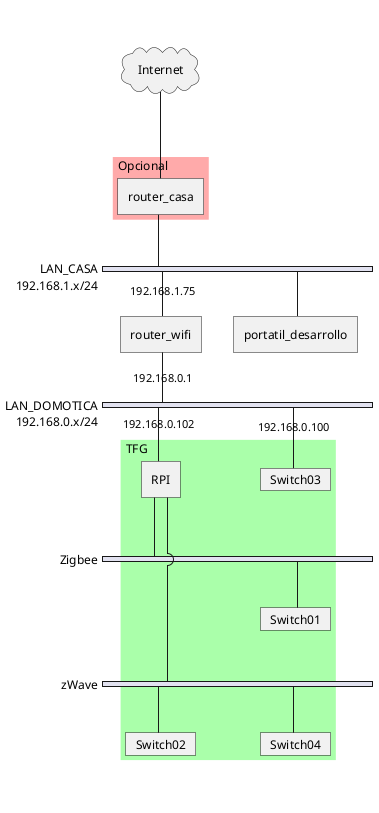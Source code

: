 @startuml
nwdiag {
  internet [shape = cloud, description = "Internet", width=150, height=75]; 
  internet -- router_casa;

  // define group outside of network definitions
  group {
    color = "#AAFFAA";
    description = "TFG"

    RPI;
    Switch01;
    Switch02;
    Switch03;
    Switch04;
  }

  group {
    color = "#FFAAAA"
    description = "Opcional"

    router_casa;
  }

  network LAN_CASA {
      address = "192.168.1.x/24"

      router_casa;
      router_wifi [address = "192.168.1.75"];
      portatil_desarrollo;
  }
  network LAN_DOMOTICA {
      address = "192.168.0.x/24"

      RPI [address = "192.168.0.102"];
      Switch03 [address = "192.168.0.100", shape = "card"];
      router_wifi [address = "192.168.0.1"]
  }
  network Zigbee {
    RPI;
    Switch01 [shape = "card"];
  }
  network zWave {
    RPI;
    Switch02 [shape = "card"];
    Switch04 [shape = "card"];
  }
}
@enduml